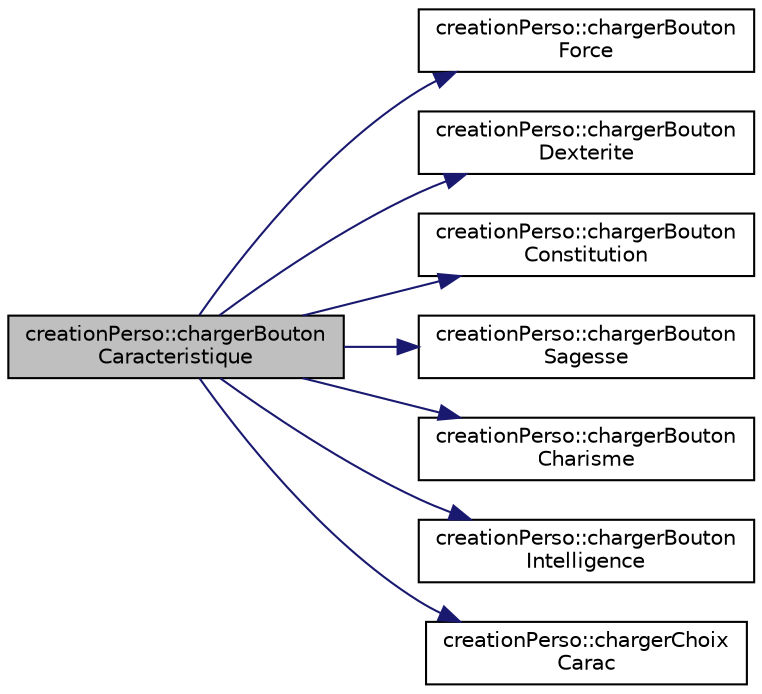 digraph "creationPerso::chargerBoutonCaracteristique"
{
  edge [fontname="Helvetica",fontsize="10",labelfontname="Helvetica",labelfontsize="10"];
  node [fontname="Helvetica",fontsize="10",shape=record];
  rankdir="LR";
  Node11 [label="creationPerso::chargerBouton\lCaracteristique",height=0.2,width=0.4,color="black", fillcolor="grey75", style="filled", fontcolor="black"];
  Node11 -> Node12 [color="midnightblue",fontsize="10",style="solid",fontname="Helvetica"];
  Node12 [label="creationPerso::chargerBouton\lForce",height=0.2,width=0.4,color="black", fillcolor="white", style="filled",URL="$classcreation_perso.html#a9e54babe4f09eb54c7d0447c9b70c15c",tooltip="creer un bouton force "];
  Node11 -> Node13 [color="midnightblue",fontsize="10",style="solid",fontname="Helvetica"];
  Node13 [label="creationPerso::chargerBouton\lDexterite",height=0.2,width=0.4,color="black", fillcolor="white", style="filled",URL="$classcreation_perso.html#a73ab5eb4883e97d65e761115dd683f9d",tooltip="creer un bouton Dexterite transforme le pointeur d&#39;objet chose boutonDexterite en zone cliquable avec..."];
  Node11 -> Node14 [color="midnightblue",fontsize="10",style="solid",fontname="Helvetica"];
  Node14 [label="creationPerso::chargerBouton\lConstitution",height=0.2,width=0.4,color="black", fillcolor="white", style="filled",URL="$classcreation_perso.html#a27c187df48e79402efe24c268b2053da",tooltip="creer un bouton Constitution transforme le pointeur d&#39;objet chose boutonConstitution en zone cliquabl..."];
  Node11 -> Node15 [color="midnightblue",fontsize="10",style="solid",fontname="Helvetica"];
  Node15 [label="creationPerso::chargerBouton\lSagesse",height=0.2,width=0.4,color="black", fillcolor="white", style="filled",URL="$classcreation_perso.html#ac9e542e12f58ebf3b1a3325d391b1988",tooltip="creer un bouton Sagesse transforme le pointeur d&#39;objet chose boutonSagesse en zone cliquable avec le ..."];
  Node11 -> Node16 [color="midnightblue",fontsize="10",style="solid",fontname="Helvetica"];
  Node16 [label="creationPerso::chargerBouton\lCharisme",height=0.2,width=0.4,color="black", fillcolor="white", style="filled",URL="$classcreation_perso.html#a1388c3e693b227ee94673b6985883394",tooltip="creer un bouton Charisme transforme le pointeur d&#39;objet chose boutonCharisme en zone cliquable avec l..."];
  Node11 -> Node17 [color="midnightblue",fontsize="10",style="solid",fontname="Helvetica"];
  Node17 [label="creationPerso::chargerBouton\lIntelligence",height=0.2,width=0.4,color="black", fillcolor="white", style="filled",URL="$classcreation_perso.html#aada5728112251fc4cb405af8673e03bb",tooltip="creer un bouton Intelligence transforme le pointeur d&#39;objet chose boutonIntelligence en zone cliquabl..."];
  Node11 -> Node18 [color="midnightblue",fontsize="10",style="solid",fontname="Helvetica"];
  Node18 [label="creationPerso::chargerChoix\lCarac",height=0.2,width=0.4,color="black", fillcolor="white", style="filled",URL="$classcreation_perso.html#ac73177de9e1409bcd8e0edf404fd90e5",tooltip="genere une zone de texte "];
}
